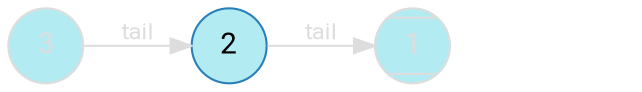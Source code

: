 digraph {
    bgcolor=transparent
    splines=false
    rankdir=LR

    // Default theme: disabled
    node[shape="circle" style="rounded,filled" color="#dddddd" fillcolor="#b2ebf2" fontcolor="#dddddd" fontname="Segoe UI,Roboto,Helvetica,Arial,sans-serif"]
    edge [color="#dddddd" fontcolor="#dddddd" fontname="Segoe UI,Roboto,Helvetica,Arial,sans-serif" fontsize=11]

    s3[label=3]
    s2[label=2 color="#2980B9" fillcolor="#b2ebf2" fontcolor="#000000"]
    s1[label=1 shape=Mcircle]
    nil[label=0 fillcolor="#ffffff" style=invis]

    s3 -> s2[label=tail]
    s2 -> s1[label=tail]
    s1 -> nil[label=tail style=invis]
}
